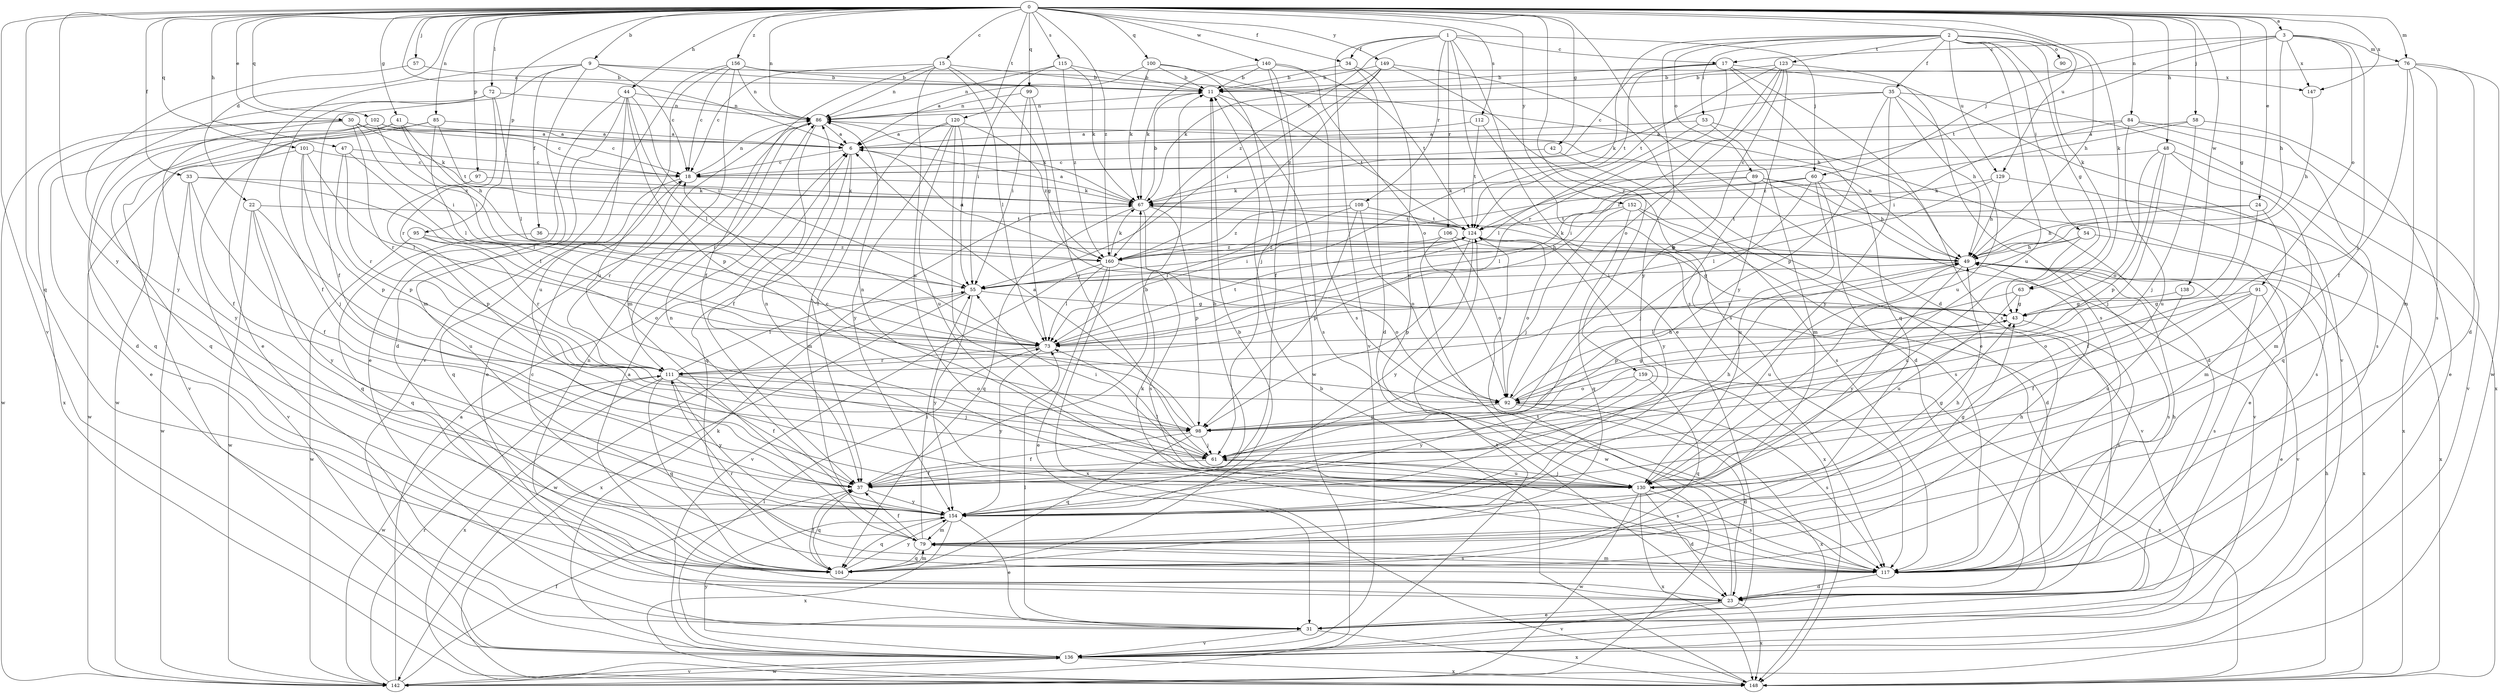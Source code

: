 strict digraph  {
0;
1;
2;
3;
6;
9;
11;
15;
17;
18;
22;
23;
24;
30;
31;
33;
34;
35;
36;
37;
41;
42;
43;
44;
47;
48;
49;
53;
54;
55;
57;
58;
60;
61;
63;
67;
72;
73;
76;
79;
84;
85;
86;
89;
90;
91;
92;
95;
97;
98;
99;
100;
101;
102;
104;
106;
108;
111;
112;
115;
117;
120;
123;
124;
129;
130;
136;
138;
140;
142;
147;
148;
149;
152;
154;
156;
159;
160;
0 -> 3  [label=a];
0 -> 6  [label=a];
0 -> 9  [label=b];
0 -> 15  [label=c];
0 -> 22  [label=d];
0 -> 23  [label=d];
0 -> 24  [label=e];
0 -> 30  [label=e];
0 -> 33  [label=f];
0 -> 34  [label=f];
0 -> 41  [label=g];
0 -> 42  [label=g];
0 -> 43  [label=g];
0 -> 44  [label=h];
0 -> 47  [label=h];
0 -> 48  [label=h];
0 -> 57  [label=j];
0 -> 58  [label=j];
0 -> 63  [label=k];
0 -> 72  [label=l];
0 -> 76  [label=m];
0 -> 84  [label=n];
0 -> 85  [label=n];
0 -> 86  [label=n];
0 -> 95  [label=p];
0 -> 97  [label=p];
0 -> 99  [label=q];
0 -> 100  [label=q];
0 -> 101  [label=q];
0 -> 102  [label=q];
0 -> 104  [label=q];
0 -> 112  [label=s];
0 -> 115  [label=s];
0 -> 120  [label=t];
0 -> 129  [label=u];
0 -> 136  [label=v];
0 -> 138  [label=w];
0 -> 140  [label=w];
0 -> 147  [label=x];
0 -> 149  [label=y];
0 -> 152  [label=y];
0 -> 154  [label=y];
0 -> 156  [label=z];
0 -> 159  [label=z];
0 -> 160  [label=z];
1 -> 17  [label=c];
1 -> 31  [label=e];
1 -> 34  [label=f];
1 -> 60  [label=j];
1 -> 106  [label=r];
1 -> 108  [label=r];
1 -> 117  [label=s];
1 -> 136  [label=v];
1 -> 160  [label=z];
2 -> 35  [label=f];
2 -> 43  [label=g];
2 -> 49  [label=h];
2 -> 53  [label=i];
2 -> 54  [label=i];
2 -> 63  [label=k];
2 -> 73  [label=l];
2 -> 89  [label=o];
2 -> 90  [label=o];
2 -> 123  [label=t];
2 -> 129  [label=u];
2 -> 130  [label=u];
2 -> 154  [label=y];
3 -> 17  [label=c];
3 -> 49  [label=h];
3 -> 60  [label=j];
3 -> 61  [label=j];
3 -> 76  [label=m];
3 -> 91  [label=o];
3 -> 124  [label=t];
3 -> 147  [label=x];
6 -> 18  [label=c];
6 -> 79  [label=m];
6 -> 104  [label=q];
9 -> 11  [label=b];
9 -> 18  [label=c];
9 -> 31  [label=e];
9 -> 36  [label=f];
9 -> 37  [label=f];
9 -> 79  [label=m];
9 -> 147  [label=x];
11 -> 86  [label=n];
11 -> 117  [label=s];
11 -> 124  [label=t];
15 -> 11  [label=b];
15 -> 18  [label=c];
15 -> 37  [label=f];
15 -> 43  [label=g];
15 -> 73  [label=l];
15 -> 86  [label=n];
15 -> 130  [label=u];
17 -> 11  [label=b];
17 -> 18  [label=c];
17 -> 104  [label=q];
17 -> 111  [label=r];
17 -> 117  [label=s];
17 -> 124  [label=t];
17 -> 136  [label=v];
18 -> 67  [label=k];
18 -> 86  [label=n];
18 -> 104  [label=q];
18 -> 111  [label=r];
22 -> 104  [label=q];
22 -> 124  [label=t];
22 -> 130  [label=u];
22 -> 142  [label=w];
22 -> 154  [label=y];
23 -> 6  [label=a];
23 -> 31  [label=e];
23 -> 86  [label=n];
23 -> 124  [label=t];
23 -> 136  [label=v];
23 -> 148  [label=x];
24 -> 37  [label=f];
24 -> 49  [label=h];
24 -> 79  [label=m];
24 -> 124  [label=t];
30 -> 6  [label=a];
30 -> 18  [label=c];
30 -> 55  [label=i];
30 -> 67  [label=k];
30 -> 104  [label=q];
30 -> 111  [label=r];
30 -> 142  [label=w];
30 -> 148  [label=x];
31 -> 73  [label=l];
31 -> 136  [label=v];
31 -> 148  [label=x];
33 -> 37  [label=f];
33 -> 67  [label=k];
33 -> 73  [label=l];
33 -> 136  [label=v];
33 -> 142  [label=w];
34 -> 11  [label=b];
34 -> 23  [label=d];
34 -> 130  [label=u];
35 -> 49  [label=h];
35 -> 67  [label=k];
35 -> 86  [label=n];
35 -> 98  [label=p];
35 -> 130  [label=u];
35 -> 148  [label=x];
35 -> 154  [label=y];
36 -> 49  [label=h];
36 -> 104  [label=q];
37 -> 11  [label=b];
37 -> 49  [label=h];
37 -> 104  [label=q];
37 -> 154  [label=y];
41 -> 6  [label=a];
41 -> 37  [label=f];
41 -> 49  [label=h];
41 -> 55  [label=i];
41 -> 104  [label=q];
42 -> 18  [label=c];
42 -> 117  [label=s];
43 -> 73  [label=l];
43 -> 117  [label=s];
44 -> 23  [label=d];
44 -> 31  [label=e];
44 -> 55  [label=i];
44 -> 73  [label=l];
44 -> 86  [label=n];
44 -> 98  [label=p];
44 -> 130  [label=u];
47 -> 18  [label=c];
47 -> 73  [label=l];
47 -> 98  [label=p];
47 -> 111  [label=r];
48 -> 18  [label=c];
48 -> 61  [label=j];
48 -> 79  [label=m];
48 -> 92  [label=o];
48 -> 98  [label=p];
48 -> 104  [label=q];
49 -> 55  [label=i];
49 -> 67  [label=k];
49 -> 86  [label=n];
49 -> 117  [label=s];
49 -> 130  [label=u];
49 -> 136  [label=v];
49 -> 148  [label=x];
49 -> 154  [label=y];
53 -> 6  [label=a];
53 -> 23  [label=d];
53 -> 73  [label=l];
53 -> 79  [label=m];
54 -> 49  [label=h];
54 -> 111  [label=r];
54 -> 130  [label=u];
54 -> 148  [label=x];
55 -> 43  [label=g];
55 -> 142  [label=w];
55 -> 148  [label=x];
55 -> 154  [label=y];
57 -> 11  [label=b];
57 -> 154  [label=y];
58 -> 6  [label=a];
58 -> 31  [label=e];
58 -> 61  [label=j];
58 -> 160  [label=z];
60 -> 49  [label=h];
60 -> 55  [label=i];
60 -> 61  [label=j];
60 -> 67  [label=k];
60 -> 117  [label=s];
60 -> 130  [label=u];
61 -> 37  [label=f];
61 -> 55  [label=i];
61 -> 86  [label=n];
61 -> 117  [label=s];
61 -> 130  [label=u];
63 -> 43  [label=g];
63 -> 98  [label=p];
63 -> 130  [label=u];
67 -> 6  [label=a];
67 -> 11  [label=b];
67 -> 98  [label=p];
67 -> 104  [label=q];
67 -> 117  [label=s];
67 -> 124  [label=t];
72 -> 23  [label=d];
72 -> 37  [label=f];
72 -> 73  [label=l];
72 -> 86  [label=n];
72 -> 111  [label=r];
73 -> 111  [label=r];
73 -> 124  [label=t];
73 -> 154  [label=y];
76 -> 11  [label=b];
76 -> 23  [label=d];
76 -> 37  [label=f];
76 -> 79  [label=m];
76 -> 117  [label=s];
76 -> 142  [label=w];
79 -> 37  [label=f];
79 -> 49  [label=h];
79 -> 55  [label=i];
79 -> 104  [label=q];
79 -> 117  [label=s];
84 -> 6  [label=a];
84 -> 55  [label=i];
84 -> 117  [label=s];
84 -> 130  [label=u];
84 -> 136  [label=v];
85 -> 6  [label=a];
85 -> 73  [label=l];
85 -> 124  [label=t];
85 -> 136  [label=v];
85 -> 142  [label=w];
86 -> 6  [label=a];
86 -> 31  [label=e];
86 -> 37  [label=f];
86 -> 67  [label=k];
86 -> 111  [label=r];
89 -> 31  [label=e];
89 -> 67  [label=k];
89 -> 73  [label=l];
89 -> 136  [label=v];
89 -> 148  [label=x];
89 -> 154  [label=y];
91 -> 31  [label=e];
91 -> 37  [label=f];
91 -> 43  [label=g];
91 -> 92  [label=o];
91 -> 117  [label=s];
92 -> 23  [label=d];
92 -> 43  [label=g];
92 -> 49  [label=h];
92 -> 98  [label=p];
92 -> 117  [label=s];
92 -> 148  [label=x];
95 -> 92  [label=o];
95 -> 111  [label=r];
95 -> 142  [label=w];
95 -> 160  [label=z];
97 -> 67  [label=k];
97 -> 98  [label=p];
98 -> 6  [label=a];
98 -> 18  [label=c];
98 -> 37  [label=f];
98 -> 61  [label=j];
98 -> 104  [label=q];
99 -> 55  [label=i];
99 -> 61  [label=j];
99 -> 73  [label=l];
99 -> 86  [label=n];
100 -> 6  [label=a];
100 -> 11  [label=b];
100 -> 61  [label=j];
100 -> 67  [label=k];
100 -> 117  [label=s];
101 -> 18  [label=c];
101 -> 61  [label=j];
101 -> 73  [label=l];
101 -> 98  [label=p];
101 -> 142  [label=w];
102 -> 6  [label=a];
102 -> 18  [label=c];
102 -> 31  [label=e];
102 -> 154  [label=y];
102 -> 160  [label=z];
104 -> 11  [label=b];
104 -> 37  [label=f];
104 -> 49  [label=h];
104 -> 79  [label=m];
104 -> 154  [label=y];
106 -> 43  [label=g];
106 -> 92  [label=o];
106 -> 142  [label=w];
106 -> 160  [label=z];
108 -> 73  [label=l];
108 -> 92  [label=o];
108 -> 98  [label=p];
108 -> 124  [label=t];
108 -> 160  [label=z];
111 -> 37  [label=f];
111 -> 55  [label=i];
111 -> 61  [label=j];
111 -> 92  [label=o];
111 -> 104  [label=q];
111 -> 142  [label=w];
111 -> 148  [label=x];
111 -> 154  [label=y];
112 -> 6  [label=a];
112 -> 23  [label=d];
112 -> 124  [label=t];
115 -> 11  [label=b];
115 -> 55  [label=i];
115 -> 67  [label=k];
115 -> 86  [label=n];
115 -> 160  [label=z];
117 -> 18  [label=c];
117 -> 23  [label=d];
117 -> 49  [label=h];
117 -> 67  [label=k];
117 -> 79  [label=m];
117 -> 111  [label=r];
120 -> 6  [label=a];
120 -> 37  [label=f];
120 -> 55  [label=i];
120 -> 61  [label=j];
120 -> 130  [label=u];
120 -> 154  [label=y];
120 -> 160  [label=z];
123 -> 11  [label=b];
123 -> 73  [label=l];
123 -> 92  [label=o];
123 -> 98  [label=p];
123 -> 117  [label=s];
123 -> 124  [label=t];
123 -> 154  [label=y];
124 -> 49  [label=h];
124 -> 55  [label=i];
124 -> 92  [label=o];
124 -> 98  [label=p];
124 -> 148  [label=x];
124 -> 154  [label=y];
124 -> 160  [label=z];
129 -> 49  [label=h];
129 -> 67  [label=k];
129 -> 73  [label=l];
129 -> 117  [label=s];
130 -> 23  [label=d];
130 -> 43  [label=g];
130 -> 61  [label=j];
130 -> 73  [label=l];
130 -> 86  [label=n];
130 -> 117  [label=s];
130 -> 142  [label=w];
130 -> 148  [label=x];
136 -> 67  [label=k];
136 -> 73  [label=l];
136 -> 124  [label=t];
136 -> 142  [label=w];
136 -> 148  [label=x];
136 -> 154  [label=y];
138 -> 43  [label=g];
138 -> 130  [label=u];
140 -> 11  [label=b];
140 -> 37  [label=f];
140 -> 67  [label=k];
140 -> 92  [label=o];
140 -> 124  [label=t];
140 -> 142  [label=w];
142 -> 6  [label=a];
142 -> 37  [label=f];
142 -> 111  [label=r];
142 -> 136  [label=v];
147 -> 49  [label=h];
148 -> 11  [label=b];
148 -> 49  [label=h];
149 -> 11  [label=b];
149 -> 31  [label=e];
149 -> 55  [label=i];
149 -> 67  [label=k];
149 -> 117  [label=s];
149 -> 160  [label=z];
152 -> 23  [label=d];
152 -> 61  [label=j];
152 -> 104  [label=q];
152 -> 124  [label=t];
152 -> 136  [label=v];
154 -> 11  [label=b];
154 -> 31  [label=e];
154 -> 43  [label=g];
154 -> 79  [label=m];
154 -> 86  [label=n];
154 -> 104  [label=q];
154 -> 148  [label=x];
156 -> 11  [label=b];
156 -> 18  [label=c];
156 -> 49  [label=h];
156 -> 79  [label=m];
156 -> 86  [label=n];
156 -> 130  [label=u];
156 -> 136  [label=v];
159 -> 92  [label=o];
159 -> 104  [label=q];
159 -> 148  [label=x];
159 -> 154  [label=y];
160 -> 6  [label=a];
160 -> 31  [label=e];
160 -> 67  [label=k];
160 -> 73  [label=l];
160 -> 92  [label=o];
160 -> 136  [label=v];
160 -> 148  [label=x];
}
